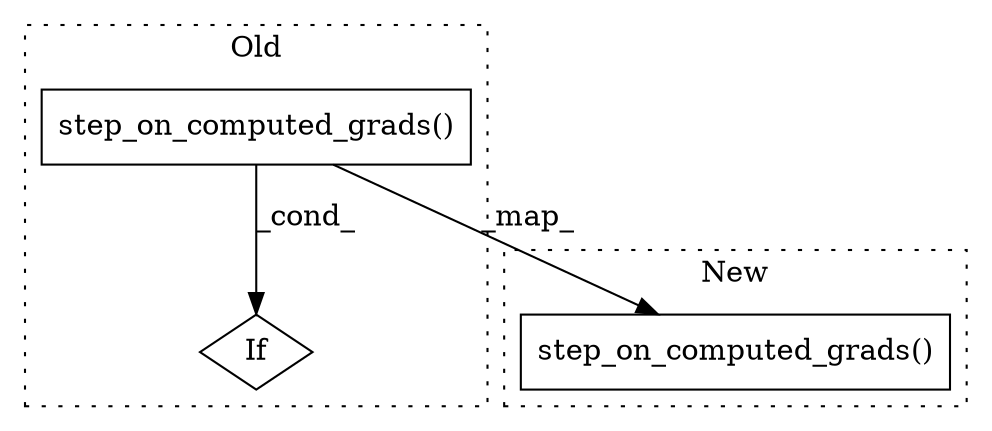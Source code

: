 digraph G {
subgraph cluster0 {
1 [label="step_on_computed_grads()" a="75" s="1083" l="29" shape="box"];
3 [label="If" a="96" s="1204" l="3" shape="diamond"];
label = "Old";
style="dotted";
}
subgraph cluster1 {
2 [label="step_on_computed_grads()" a="75" s="974" l="29" shape="box"];
label = "New";
style="dotted";
}
1 -> 3 [label="_cond_"];
1 -> 2 [label="_map_"];
}